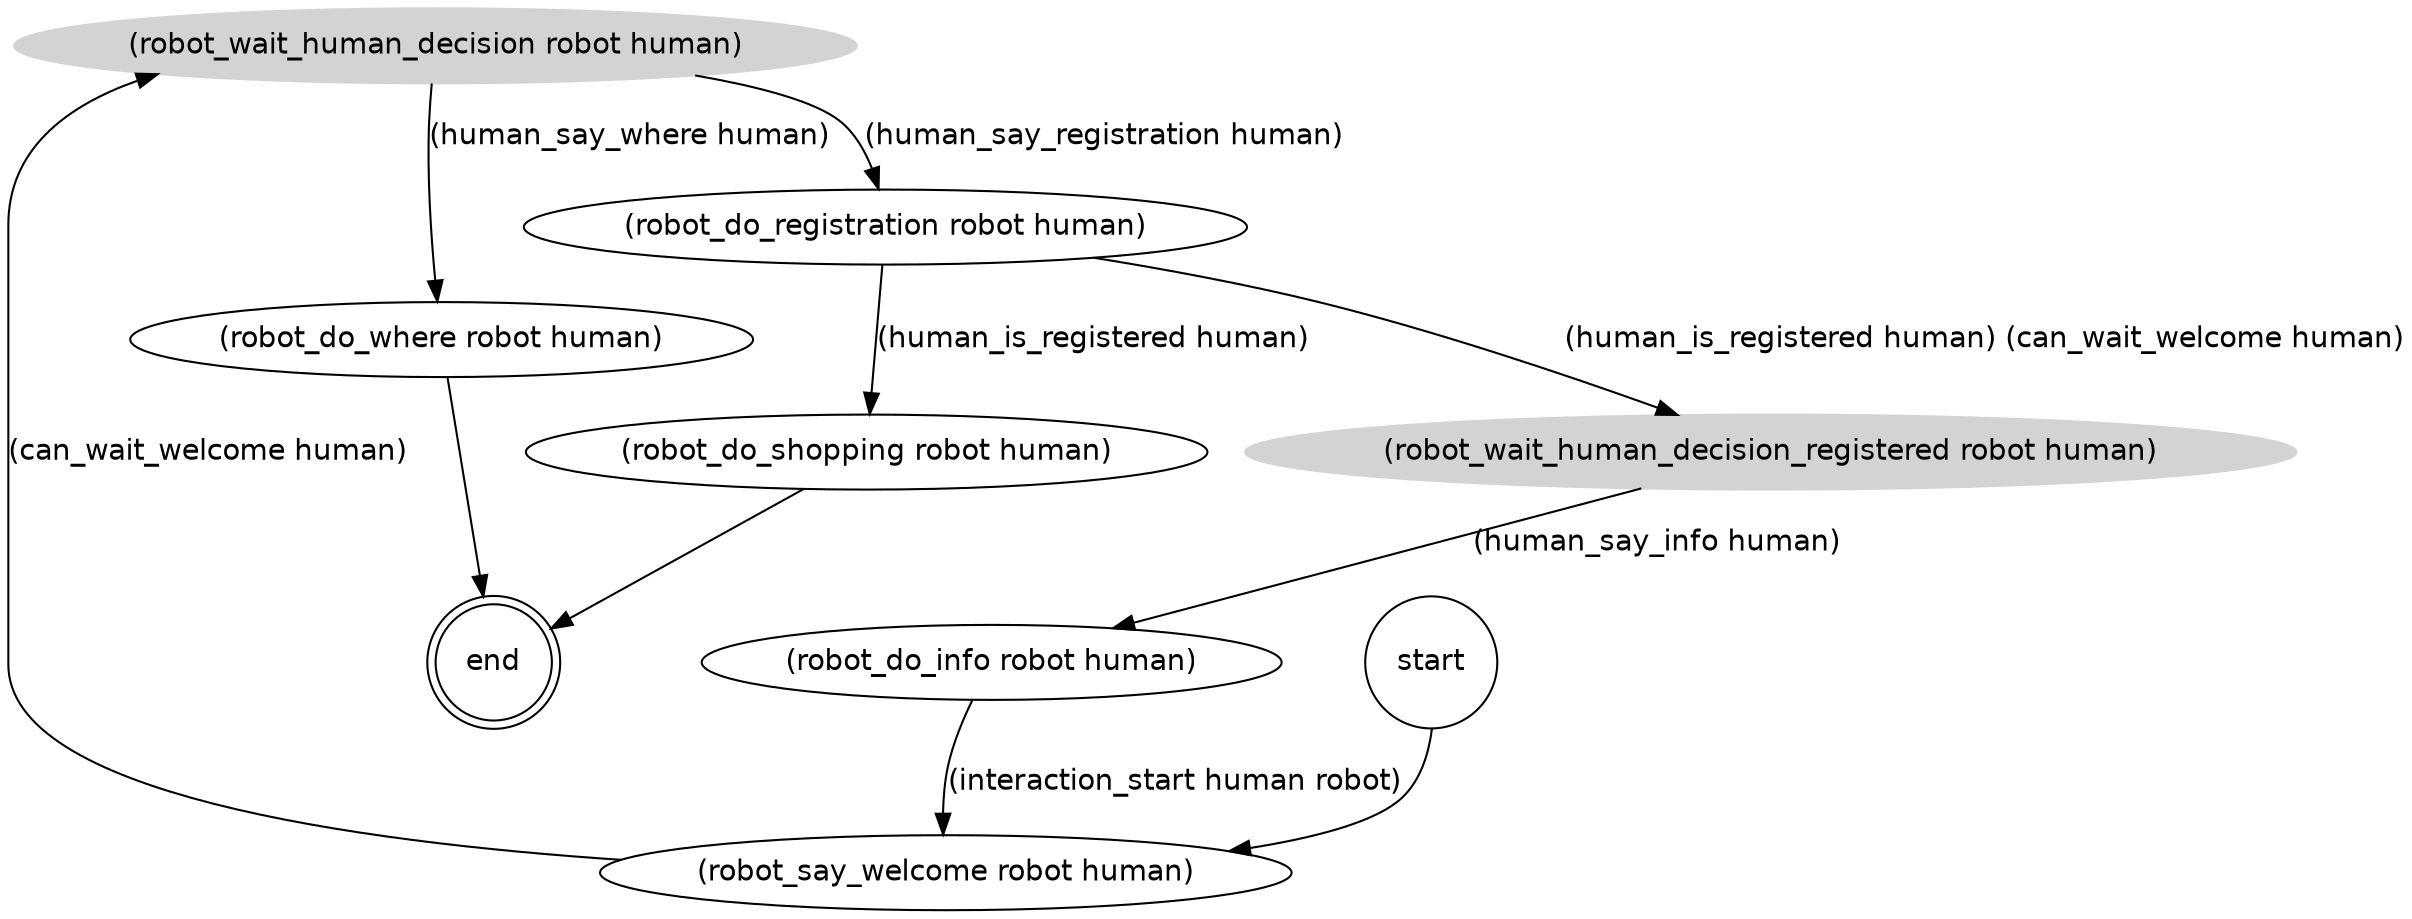 strict digraph "" {
	graph [fontname=helvetica];
	node [fontname=helvetica,
		label="\N",
		shape=ellipse
	];
	edge [fontname=helvetica];
	"(end)"	 [label=end,
		peripheries=2,
		shape=circle];
	"(robot_do_where robot human)" -> "(end)";
	"(robot_do_shopping robot human)" -> "(end)";
	"(robot_wait_human_decision_registered robot human)"	 [color=lightgrey,
		style=filled];
	"(robot_wait_human_decision_registered robot human)" -> "(robot_do_info robot human)"	 [label="(human_say_info human)"];
	"(robot_do_info robot human)" -> "(robot_say_welcome robot human)"	 [label="(interaction_start human robot)"];
	"(robot_wait_human_decision robot human)"	 [color=lightgrey,
		style=filled];
	"(robot_say_welcome robot human)" -> "(robot_wait_human_decision robot human)"	 [label="(can_wait_welcome human)"];
	"(robot_wait_human_decision robot human)" -> "(robot_do_where robot human)"	 [label="(human_say_where human)"];
	"(robot_wait_human_decision robot human)" -> "(robot_do_registration robot human)"	 [label="(human_say_registration human)"];
	"(robot_do_registration robot human)" -> "(robot_do_shopping robot human)"	 [label="(human_is_registered human)"];
	"(robot_do_registration robot human)" -> "(robot_wait_human_decision_registered robot human)"	 [label="(human_is_registered human) (can_wait_welcome human)"];
	"(start)"	 [label=start,
		peripheries=1,
		shape=circle];
	"(start)" -> "(robot_say_welcome robot human)";
}

